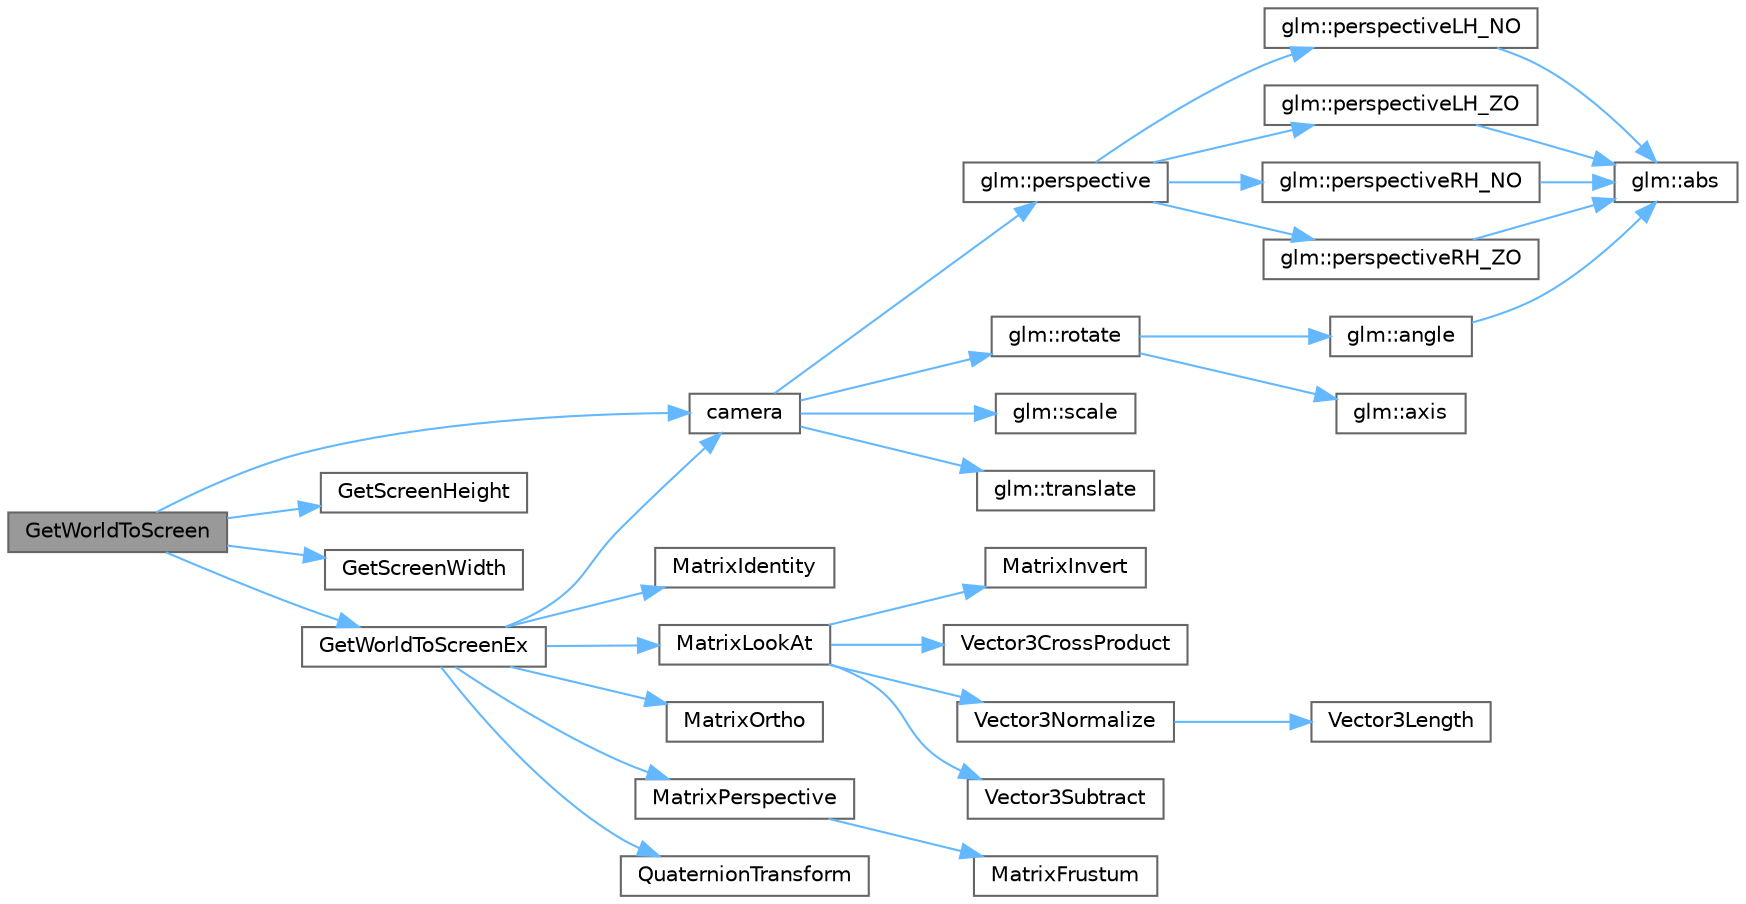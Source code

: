 digraph "GetWorldToScreen"
{
 // LATEX_PDF_SIZE
  bgcolor="transparent";
  edge [fontname=Helvetica,fontsize=10,labelfontname=Helvetica,labelfontsize=10];
  node [fontname=Helvetica,fontsize=10,shape=box,height=0.2,width=0.4];
  rankdir="LR";
  Node1 [id="Node000001",label="GetWorldToScreen",height=0.2,width=0.4,color="gray40", fillcolor="grey60", style="filled", fontcolor="black",tooltip=" "];
  Node1 -> Node2 [id="edge63_Node000001_Node000002",color="steelblue1",style="solid",tooltip=" "];
  Node2 [id="Node000002",label="camera",height=0.2,width=0.4,color="grey40", fillcolor="white", style="filled",URL="$_classes_2lib_2glm_2test_2cmake_2test__find__glm_8cpp.html#a8f389d10179adf56cc907127d615c000",tooltip=" "];
  Node2 -> Node3 [id="edge64_Node000002_Node000003",color="steelblue1",style="solid",tooltip=" "];
  Node3 [id="Node000003",label="glm::perspective",height=0.2,width=0.4,color="grey40", fillcolor="white", style="filled",URL="$group__ext__matrix__clip__space.html#ga9e13be491fd69a438c8fda440cf0156e",tooltip=" "];
  Node3 -> Node4 [id="edge65_Node000003_Node000004",color="steelblue1",style="solid",tooltip=" "];
  Node4 [id="Node000004",label="glm::perspectiveLH_NO",height=0.2,width=0.4,color="grey40", fillcolor="white", style="filled",URL="$group__ext__matrix__clip__space.html#gaaf666c22f31e443004f2192706ef4fdc",tooltip=" "];
  Node4 -> Node5 [id="edge66_Node000004_Node000005",color="steelblue1",style="solid",tooltip=" "];
  Node5 [id="Node000005",label="glm::abs",height=0.2,width=0.4,color="grey40", fillcolor="white", style="filled",URL="$group__core__func__common.html#ga439e60a72eadecfeda2df5449c613a64",tooltip=" "];
  Node3 -> Node6 [id="edge67_Node000003_Node000006",color="steelblue1",style="solid",tooltip=" "];
  Node6 [id="Node000006",label="glm::perspectiveLH_ZO",height=0.2,width=0.4,color="grey40", fillcolor="white", style="filled",URL="$group__ext__matrix__clip__space.html#ga947bfc6e136d0a6bc75b8a0fa10f568d",tooltip=" "];
  Node6 -> Node5 [id="edge68_Node000006_Node000005",color="steelblue1",style="solid",tooltip=" "];
  Node3 -> Node7 [id="edge69_Node000003_Node000007",color="steelblue1",style="solid",tooltip=" "];
  Node7 [id="Node000007",label="glm::perspectiveRH_NO",height=0.2,width=0.4,color="grey40", fillcolor="white", style="filled",URL="$group__ext__matrix__clip__space.html#ga68eacfaf3cbfbc7a5465a9a0e4701ce6",tooltip=" "];
  Node7 -> Node5 [id="edge70_Node000007_Node000005",color="steelblue1",style="solid",tooltip=" "];
  Node3 -> Node8 [id="edge71_Node000003_Node000008",color="steelblue1",style="solid",tooltip=" "];
  Node8 [id="Node000008",label="glm::perspectiveRH_ZO",height=0.2,width=0.4,color="grey40", fillcolor="white", style="filled",URL="$group__ext__matrix__clip__space.html#ga703204a33716e0eefc1a6ff383ab62ed",tooltip=" "];
  Node8 -> Node5 [id="edge72_Node000008_Node000005",color="steelblue1",style="solid",tooltip=" "];
  Node2 -> Node9 [id="edge73_Node000002_Node000009",color="steelblue1",style="solid",tooltip=" "];
  Node9 [id="Node000009",label="glm::rotate",height=0.2,width=0.4,color="grey40", fillcolor="white", style="filled",URL="$group__ext__matrix__transform.html#ga42613eb0c7deb5f5188fc159df6c8950",tooltip=" "];
  Node9 -> Node10 [id="edge74_Node000009_Node000010",color="steelblue1",style="solid",tooltip=" "];
  Node10 [id="Node000010",label="glm::angle",height=0.2,width=0.4,color="grey40", fillcolor="white", style="filled",URL="$group__ext__quaternion__trigonometric.html#ga8aa248b31d5ade470c87304df5eb7bd8",tooltip=" "];
  Node10 -> Node5 [id="edge75_Node000010_Node000005",color="steelblue1",style="solid",tooltip=" "];
  Node9 -> Node11 [id="edge76_Node000009_Node000011",color="steelblue1",style="solid",tooltip=" "];
  Node11 [id="Node000011",label="glm::axis",height=0.2,width=0.4,color="grey40", fillcolor="white", style="filled",URL="$group__ext__quaternion__trigonometric.html#gac2b65b953ea72827e172fc39035964a7",tooltip=" "];
  Node2 -> Node12 [id="edge77_Node000002_Node000012",color="steelblue1",style="solid",tooltip=" "];
  Node12 [id="Node000012",label="glm::scale",height=0.2,width=0.4,color="grey40", fillcolor="white", style="filled",URL="$group__ext__matrix__transform.html#gaae2f8b2080622b24b85e1096748599b6",tooltip=" "];
  Node2 -> Node13 [id="edge78_Node000002_Node000013",color="steelblue1",style="solid",tooltip=" "];
  Node13 [id="Node000013",label="glm::translate",height=0.2,width=0.4,color="grey40", fillcolor="white", style="filled",URL="$group__ext__matrix__transform.html#ga67d8473d6b293d1bb2b4eaf249795cab",tooltip=" "];
  Node1 -> Node14 [id="edge79_Node000001_Node000014",color="steelblue1",style="solid",tooltip=" "];
  Node14 [id="Node000014",label="GetScreenHeight",height=0.2,width=0.4,color="grey40", fillcolor="white", style="filled",URL="$_classes_2lib_2rcore_8c.html#ac39a866a8e2e50c57d8d06718d9fe2a5",tooltip=" "];
  Node1 -> Node15 [id="edge80_Node000001_Node000015",color="steelblue1",style="solid",tooltip=" "];
  Node15 [id="Node000015",label="GetScreenWidth",height=0.2,width=0.4,color="grey40", fillcolor="white", style="filled",URL="$_classes_2lib_2rcore_8c.html#a30ee1c630191b545e89962b7b716f758",tooltip=" "];
  Node1 -> Node16 [id="edge81_Node000001_Node000016",color="steelblue1",style="solid",tooltip=" "];
  Node16 [id="Node000016",label="GetWorldToScreenEx",height=0.2,width=0.4,color="grey40", fillcolor="white", style="filled",URL="$_classes_2lib_2rcore_8c.html#a2915910820e594159b54714227eec225",tooltip=" "];
  Node16 -> Node2 [id="edge82_Node000016_Node000002",color="steelblue1",style="solid",tooltip=" "];
  Node16 -> Node17 [id="edge83_Node000016_Node000017",color="steelblue1",style="solid",tooltip=" "];
  Node17 [id="Node000017",label="MatrixIdentity",height=0.2,width=0.4,color="grey40", fillcolor="white", style="filled",URL="$_classes_2lib_2raylib_2src_2raymath_8h.html#a6b00858883c5c765bc1380850df30537",tooltip=" "];
  Node16 -> Node18 [id="edge84_Node000016_Node000018",color="steelblue1",style="solid",tooltip=" "];
  Node18 [id="Node000018",label="MatrixLookAt",height=0.2,width=0.4,color="grey40", fillcolor="white", style="filled",URL="$_classes_2lib_2raylib_2src_2raymath_8h.html#aa5e02c87229c2497da3932b0e7340cd9",tooltip=" "];
  Node18 -> Node19 [id="edge85_Node000018_Node000019",color="steelblue1",style="solid",tooltip=" "];
  Node19 [id="Node000019",label="MatrixInvert",height=0.2,width=0.4,color="grey40", fillcolor="white", style="filled",URL="$_classes_2lib_2raylib_2src_2raymath_8h.html#a183096baaafa38f55e199d771aa30d25",tooltip=" "];
  Node18 -> Node20 [id="edge86_Node000018_Node000020",color="steelblue1",style="solid",tooltip=" "];
  Node20 [id="Node000020",label="Vector3CrossProduct",height=0.2,width=0.4,color="grey40", fillcolor="white", style="filled",URL="$_classes_2lib_2raylib_2src_2raymath_8h.html#a3bf0ab88b92ca0b1a80c570106e19ddb",tooltip=" "];
  Node18 -> Node21 [id="edge87_Node000018_Node000021",color="steelblue1",style="solid",tooltip=" "];
  Node21 [id="Node000021",label="Vector3Normalize",height=0.2,width=0.4,color="grey40", fillcolor="white", style="filled",URL="$_classes_2lib_2raylib_2src_2raymath_8h.html#ac5fa29124068e3254305bea68ec5da49",tooltip=" "];
  Node21 -> Node22 [id="edge88_Node000021_Node000022",color="steelblue1",style="solid",tooltip=" "];
  Node22 [id="Node000022",label="Vector3Length",height=0.2,width=0.4,color="grey40", fillcolor="white", style="filled",URL="$_classes_2lib_2raylib_2src_2raymath_8h.html#abda0658a26f2e98d1c07f1126e130e46",tooltip=" "];
  Node18 -> Node23 [id="edge89_Node000018_Node000023",color="steelblue1",style="solid",tooltip=" "];
  Node23 [id="Node000023",label="Vector3Subtract",height=0.2,width=0.4,color="grey40", fillcolor="white", style="filled",URL="$_classes_2lib_2raylib_2src_2raymath_8h.html#a62a5234e94fb75062e98c4733806fa0f",tooltip=" "];
  Node16 -> Node24 [id="edge90_Node000016_Node000024",color="steelblue1",style="solid",tooltip=" "];
  Node24 [id="Node000024",label="MatrixOrtho",height=0.2,width=0.4,color="grey40", fillcolor="white", style="filled",URL="$_classes_2lib_2raylib_2src_2raymath_8h.html#a48f345cc144bf4f33651b5e2b7c39a9d",tooltip=" "];
  Node16 -> Node25 [id="edge91_Node000016_Node000025",color="steelblue1",style="solid",tooltip=" "];
  Node25 [id="Node000025",label="MatrixPerspective",height=0.2,width=0.4,color="grey40", fillcolor="white", style="filled",URL="$_classes_2lib_2raylib_2src_2raymath_8h.html#ac331e8387b9fa2cc3af821aa03385c81",tooltip=" "];
  Node25 -> Node26 [id="edge92_Node000025_Node000026",color="steelblue1",style="solid",tooltip=" "];
  Node26 [id="Node000026",label="MatrixFrustum",height=0.2,width=0.4,color="grey40", fillcolor="white", style="filled",URL="$_classes_2lib_2raylib_2src_2raymath_8h.html#abbfe2e3ab18c25cae009b3d067796f58",tooltip=" "];
  Node16 -> Node27 [id="edge93_Node000016_Node000027",color="steelblue1",style="solid",tooltip=" "];
  Node27 [id="Node000027",label="QuaternionTransform",height=0.2,width=0.4,color="grey40", fillcolor="white", style="filled",URL="$_classes_2lib_2raylib_2src_2raymath_8h.html#a0e4e5986e898bd17401f6565989a891c",tooltip=" "];
}
